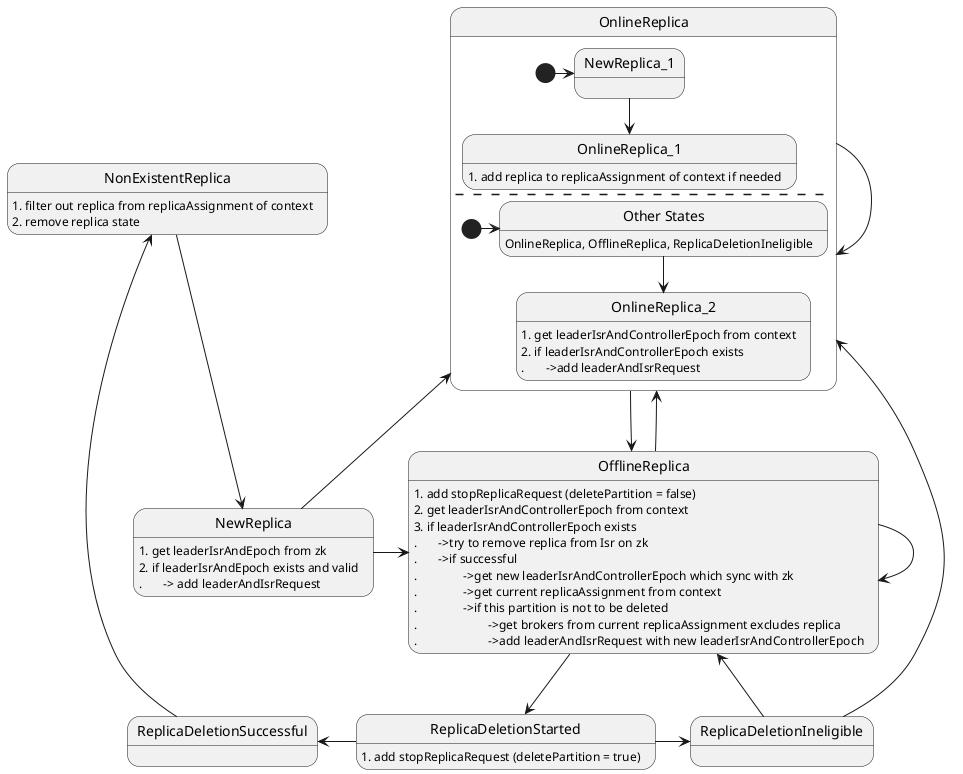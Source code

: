 @startuml
NonExistentReplica --> NewReplica
NewReplica -left-> OnlineReplica
NewReplica -right-> OfflineReplica
OnlineReplica -right-> OnlineReplica
OnlineReplica --> OfflineReplica
OfflineReplica -right-> OfflineReplica
OfflineReplica -> OnlineReplica
OfflineReplica --> ReplicaDeletionStarted
ReplicaDeletionStarted -left-> ReplicaDeletionSuccessful
ReplicaDeletionStarted -right-> ReplicaDeletionIneligible
ReplicaDeletionSuccessful -up-> NonExistentReplica
ReplicaDeletionIneligible -left-> OnlineReplica
ReplicaDeletionIneligible -right-> OfflineReplica


NonExistentReplica: 1. filter out replica from replicaAssignment of context
NonExistentReplica: 2. remove replica state 

NewReplica: 1. get leaderIsrAndEpoch from zk
NewReplica: 2. if leaderIsrAndEpoch exists and valid
NewReplica: .	-> add leaderAndIsrRequest

ReplicaDeletionStarted: 1. add stopReplicaRequest (deletePartition = true)

state OnlineReplica {
	[*] -> NewReplica_1
	NewReplica_1 --> OnlineReplica_1
	OnlineReplica_1: 1. add replica to replicaAssignment of context if needed
	--
	state "Other States" as OtherStates
	[*] -> OtherStates
	OtherStates --> OnlineReplica_2
	OtherStates: OnlineReplica, OfflineReplica, ReplicaDeletionIneligible
	OnlineReplica_2: 1. get leaderIsrAndControllerEpoch from context
	OnlineReplica_2: 2. if leaderIsrAndControllerEpoch exists
	OnlineReplica_2: .	->add leaderAndIsrRequest
}

OfflineReplica: 1. add stopReplicaRequest (deletePartition = false)
OfflineReplica: 2. get leaderIsrAndControllerEpoch from context
OfflineReplica: 3. if leaderIsrAndControllerEpoch exists
OfflineReplica:	.	->try to remove replica from Isr on zk
OfflineReplica:	.	->if successful
OfflineReplica:	.		->get new leaderIsrAndControllerEpoch which sync with zk
OfflineReplica: .		->get current replicaAssignment from context
OfflineReplica: .		->if this partition is not to be deleted
OfflineReplica: .			->get brokers from current replicaAssignment excludes replica 
OfflineReplica: .			->add leaderAndIsrRequest with new leaderIsrAndControllerEpoch

@enduml
